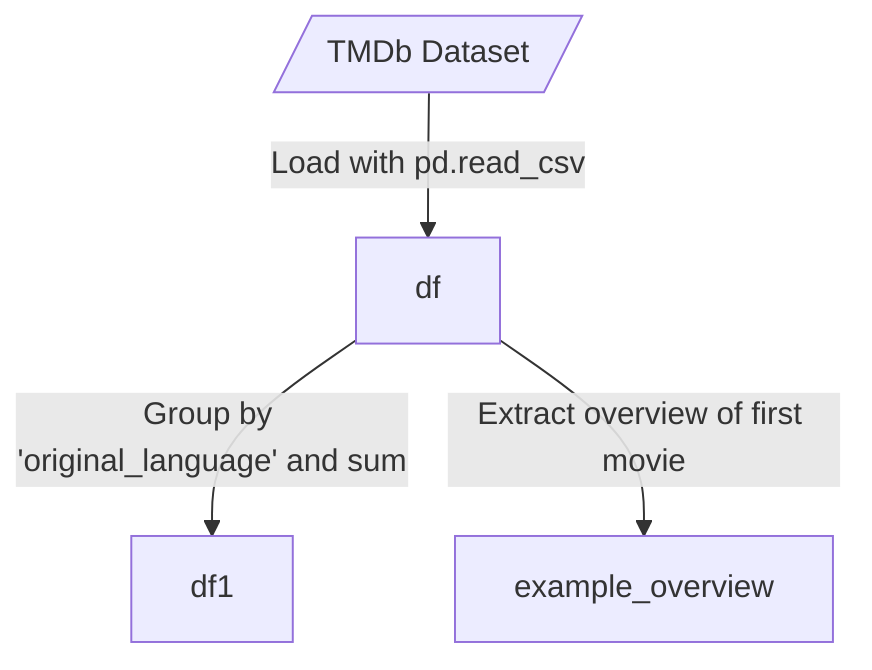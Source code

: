 flowchart TD
    %% Node for TMDb dataset
    A[/TMDb Dataset/]
    %% Node for DataFrame 'df'
    B[df]
    %% Node for grouped DataFrame 'df1'
    C[df1]
    %% Node for 'example_overview'
    D[example_overview]

    %% Data flow
    A -->|Load with pd.read_csv| B
    B -->|Group by 'original_language' and sum| C
    B -->|Extract overview of first movie| D